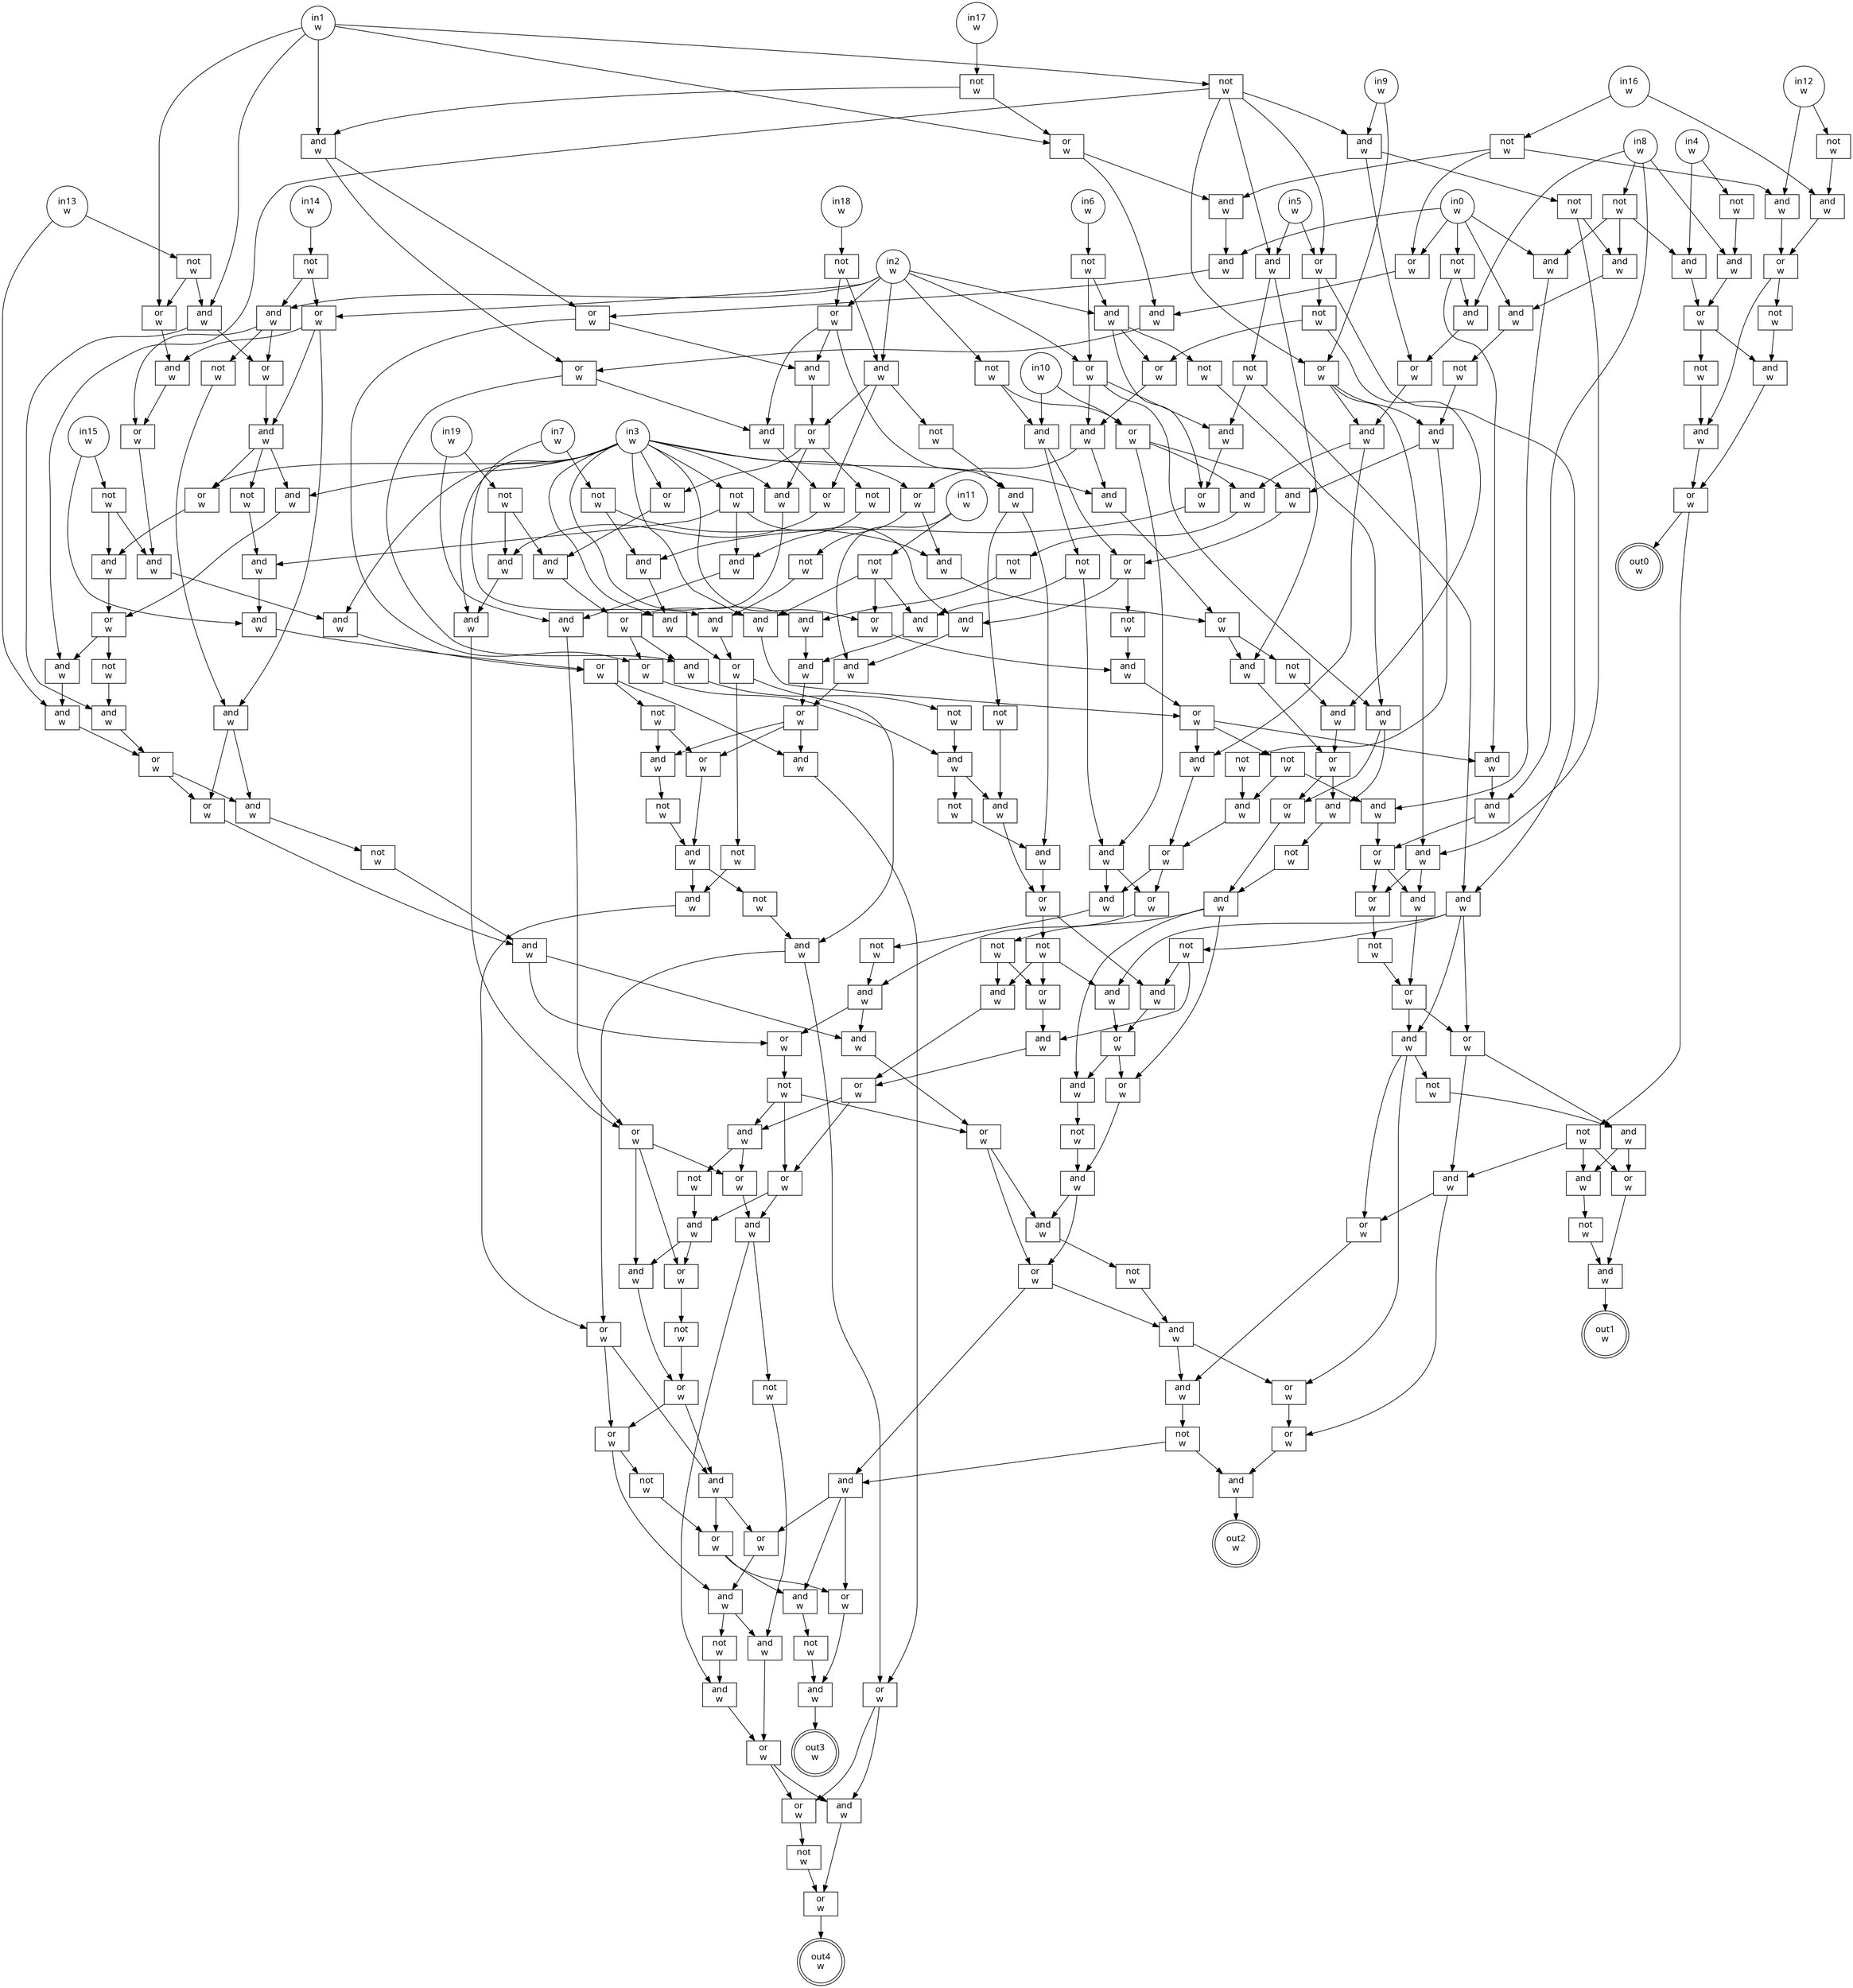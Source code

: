 digraph circuit{
	node [style = filled, fillcolor = white,shape=rect, fontname=geneva]
	g0 [label="in0\nw",shape=circle,fillcolor=white]
	g1 [label="in1\nw",shape=circle,fillcolor=white]
	g2 [label="in2\nw",shape=circle,fillcolor=white]
	g3 [label="in3\nw",shape=circle,fillcolor=white]
	g4 [label="in4\nw",shape=circle,fillcolor=white]
	g5 [label="in5\nw",shape=circle,fillcolor=white]
	g6 [label="in6\nw",shape=circle,fillcolor=white]
	g7 [label="in7\nw",shape=circle,fillcolor=white]
	g8 [label="in8\nw",shape=circle,fillcolor=white]
	g9 [label="in9\nw",shape=circle,fillcolor=white]
	g10 [label="in10\nw",shape=circle,fillcolor=white]
	g11 [label="in11\nw",shape=circle,fillcolor=white]
	g12 [label="in12\nw",shape=circle,fillcolor=white]
	g13 [label="in13\nw",shape=circle,fillcolor=white]
	g14 [label="in14\nw",shape=circle,fillcolor=white]
	g15 [label="in15\nw",shape=circle,fillcolor=white]
	g16 [label="in16\nw",shape=circle,fillcolor=white]
	g17 [label="in17\nw",shape=circle,fillcolor=white]
	g18 [label="in18\nw",shape=circle,fillcolor=white]
	g19 [label="in19\nw",shape=circle,fillcolor=white]
	g20 [label="not\nw",fillcolor=white]
	g21 [label="not\nw",fillcolor=white]
	g22 [label="not\nw",fillcolor=white]
	g23 [label="not\nw",fillcolor=white]
	g24 [label="not\nw",fillcolor=white]
	g25 [label="not\nw",fillcolor=white]
	g26 [label="not\nw",fillcolor=white]
	g27 [label="and\nw",fillcolor=white]
	g28 [label="not\nw",fillcolor=white]
	g29 [label="and\nw",fillcolor=white]
	g30 [label="or\nw",fillcolor=white]
	g31 [label="not\nw",fillcolor=white]
	g32 [label="not\nw",fillcolor=white]
	g33 [label="not\nw",fillcolor=white]
	g34 [label="not\nw",fillcolor=white]
	g35 [label="not\nw",fillcolor=white]
	g36 [label="and\nw",fillcolor=white]
	g37 [label="not\nw",fillcolor=white]
	g38 [label="and\nw",fillcolor=white]
	g39 [label="or\nw",fillcolor=white]
	g40 [label="and\nw",fillcolor=white]
	g41 [label="not\nw",fillcolor=white]
	g42 [label="and\nw",fillcolor=white]
	g43 [label="or\nw",fillcolor=white]
	g44 [label="not\nw",fillcolor=white]
	g45 [label="or\nw",fillcolor=white]
	g46 [label="and\nw",fillcolor=white]
	g47 [label="not\nw",fillcolor=white]
	g48 [label="and\nw",fillcolor=white]
	g49 [label="not\nw",fillcolor=white]
	g50 [label="or\nw",fillcolor=white]
	g51 [label="and\nw",fillcolor=white]
	g52 [label="and\nw",fillcolor=white]
	g53 [label="not\nw",fillcolor=white]
	g54 [label="or\nw",fillcolor=white]
	g55 [label="and\nw",fillcolor=white]
	g56 [label="not\nw",fillcolor=white]
	g57 [label="or\nw",fillcolor=white]
	g58 [label="and\nw",fillcolor=white]
	g59 [label="not\nw",fillcolor=white]
	g60 [label="and\nw",fillcolor=white]
	g61 [label="not\nw",fillcolor=white]
	g62 [label="or\nw",fillcolor=white]
	g63 [label="and\nw",fillcolor=white]
	g64 [label="not\nw",fillcolor=white]
	g65 [label="and\nw",fillcolor=white]
	g66 [label="and\nw",fillcolor=white]
	g67 [label="or\nw",fillcolor=white]
	g68 [label="and\nw",fillcolor=white]
	g69 [label="and\nw",fillcolor=white]
	g70 [label="and\nw",fillcolor=white]
	g71 [label="or\nw",fillcolor=white]
	g72 [label="and\nw",fillcolor=white]
	g73 [label="or\nw",fillcolor=white]
	g74 [label="and\nw",fillcolor=white]
	g75 [label="and\nw",fillcolor=white]
	g76 [label="or\nw",fillcolor=white]
	g77 [label="not\nw",fillcolor=white]
	g78 [label="not\nw",fillcolor=white]
	g79 [label="and\nw",fillcolor=white]
	g80 [label="and\nw",fillcolor=white]
	g81 [label="and\nw",fillcolor=white]
	g82 [label="or\nw",fillcolor=white]
	g83 [label="and\nw",fillcolor=white]
	g84 [label="or\nw",fillcolor=white]
	g85 [label="and\nw",fillcolor=white]
	g86 [label="and\nw",fillcolor=white]
	g87 [label="or\nw",fillcolor=white]
	g88 [label="not\nw",fillcolor=white]
	g89 [label="not\nw",fillcolor=white]
	g90 [label="or\nw",fillcolor=white]
	g91 [label="not\nw",fillcolor=white]
	g92 [label="or\nw",fillcolor=white]
	g93 [label="and\nw",fillcolor=white]
	g94 [label="and\nw",fillcolor=white]
	g95 [label="or\nw",fillcolor=white]
	g96 [label="and\nw",fillcolor=white]
	g97 [label="or\nw",fillcolor=white]
	g98 [label="not\nw",fillcolor=white]
	g99 [label="not\nw",fillcolor=white]
	g100 [label="and\nw",fillcolor=white]
	g101 [label="and\nw",fillcolor=white]
	g102 [label="and\nw",fillcolor=white]
	g103 [label="and\nw",fillcolor=white]
	g104 [label="or\nw",fillcolor=white]
	g105 [label="or\nw",fillcolor=white]
	g106 [label="and\nw",fillcolor=white]
	g107 [label="not\nw",fillcolor=white]
	g108 [label="and\nw",fillcolor=white]
	g109 [label="not\nw",fillcolor=white]
	g110 [label="not\nw",fillcolor=white]
	g111 [label="and\nw",fillcolor=white]
	g112 [label="not\nw",fillcolor=white]
	g113 [label="and\nw",fillcolor=white]
	g114 [label="or\nw",fillcolor=white]
	g115 [label="and\nw",fillcolor=white]
	g116 [label="and\nw",fillcolor=white]
	g117 [label="or\nw",fillcolor=white]
	g118 [label="not\nw",fillcolor=white]
	g119 [label="or\nw",fillcolor=white]
	g120 [label="and\nw",fillcolor=white]
	g121 [label="not\nw",fillcolor=white]
	g122 [label="and\nw",fillcolor=white]
	g123 [label="and\nw",fillcolor=white]
	g124 [label="and\nw",fillcolor=white]
	g125 [label="and\nw",fillcolor=white]
	g126 [label="or\nw",fillcolor=white]
	g127 [label="and\nw",fillcolor=white]
	g128 [label="not\nw",fillcolor=white]
	g129 [label="or\nw",fillcolor=white]
	g130 [label="and\nw",fillcolor=white]
	g131 [label="and\nw",fillcolor=white]
	g132 [label="not\nw",fillcolor=white]
	g133 [label="and\nw",fillcolor=white]
	g134 [label="and\nw",fillcolor=white]
	g135 [label="or\nw",fillcolor=white]
	g136 [label="and\nw",fillcolor=white]
	g137 [label="and\nw",fillcolor=white]
	g138 [label="not\nw",fillcolor=white]
	g139 [label="and\nw",fillcolor=white]
	g140 [label="or\nw",fillcolor=white]
	g141 [label="not\nw",fillcolor=white]
	g142 [label="not\nw",fillcolor=white]
	g143 [label="and\nw",fillcolor=white]
	g144 [label="and\nw",fillcolor=white]
	g145 [label="and\nw",fillcolor=white]
	g146 [label="and\nw",fillcolor=white]
	g147 [label="or\nw",fillcolor=white]
	g148 [label="and\nw",fillcolor=white]
	g149 [label="or\nw",fillcolor=white]
	g150 [label="or\nw",fillcolor=white]
	g151 [label="and\nw",fillcolor=white]
	g152 [label="and\nw",fillcolor=white]
	g153 [label="or\nw",fillcolor=white]
	g154 [label="not\nw",fillcolor=white]
	g155 [label="and\nw",fillcolor=white]
	g156 [label="and\nw",fillcolor=white]
	g157 [label="or\nw",fillcolor=white]
	g158 [label="or\nw",fillcolor=white]
	g159 [label="and\nw",fillcolor=white]
	g160 [label="or\nw",fillcolor=white]
	g161 [label="and\nw",fillcolor=white]
	g162 [label="not\nw",fillcolor=white]
	g163 [label="and\nw",fillcolor=white]
	g164 [label="and\nw",fillcolor=white]
	g165 [label="not\nw",fillcolor=white]
	g166 [label="and\nw",fillcolor=white]
	g167 [label="or\nw",fillcolor=white]
	g168 [label="and\nw",fillcolor=white]
	g169 [label="not\nw",fillcolor=white]
	g170 [label="and\nw",fillcolor=white]
	g171 [label="or\nw",fillcolor=white]
	g172 [label="or\nw",fillcolor=white]
	g173 [label="and\nw",fillcolor=white]
	g174 [label="not\nw",fillcolor=white]
	g175 [label="and\nw",fillcolor=white]
	g176 [label="or\nw",fillcolor=white]
	g177 [label="and\nw",fillcolor=white]
	g178 [label="and\nw",fillcolor=white]
	g179 [label="or\nw",fillcolor=white]
	g180 [label="and\nw",fillcolor=white]
	g181 [label="or\nw",fillcolor=white]
	g182 [label="and\nw",fillcolor=white]
	g183 [label="and\nw",fillcolor=white]
	g184 [label="or\nw",fillcolor=white]
	g185 [label="not\nw",fillcolor=white]
	g186 [label="and\nw",fillcolor=white]
	g187 [label="and\nw",fillcolor=white]
	g188 [label="or\nw",fillcolor=white]
	g189 [label="or\nw",fillcolor=white]
	g190 [label="not\nw",fillcolor=white]
	g191 [label="and\nw",fillcolor=white]
	g192 [label="or\nw",fillcolor=white]
	g193 [label="or\nw",fillcolor=white]
	g194 [label="and\nw",fillcolor=white]
	g195 [label="and\nw",fillcolor=white]
	g196 [label="or\nw",fillcolor=white]
	g197 [label="not\nw",fillcolor=white]
	g198 [label="and\nw",fillcolor=white]
	g199 [label="or\nw",fillcolor=white]
	g200 [label="and\nw",fillcolor=white]
	g201 [label="not\nw",fillcolor=white]
	g202 [label="and\nw",fillcolor=white]
	g203 [label="and\nw",fillcolor=white]
	g204 [label="or\nw",fillcolor=white]
	g205 [label="and\nw",fillcolor=white]
	g206 [label="and\nw",fillcolor=white]
	g207 [label="or\nw",fillcolor=white]
	g208 [label="and\nw",fillcolor=white]
	g209 [label="not\nw",fillcolor=white]
	g210 [label="or\nw",fillcolor=white]
	g211 [label="and\nw",fillcolor=white]
	g212 [label="and\nw",fillcolor=white]
	g213 [label="or\nw",fillcolor=white]
	g214 [label="not\nw",fillcolor=white]
	g215 [label="or\nw",fillcolor=white]
	g216 [label="and\nw",fillcolor=white]
	g217 [label="not\nw",fillcolor=white]
	g218 [label="or\nw",fillcolor=white]
	g219 [label="and\nw",fillcolor=white]
	g220 [label="or\nw",fillcolor=white]
	g221 [label="or\nw",fillcolor=white]
	g222 [label="and\nw",fillcolor=white]
	g223 [label="not\nw",fillcolor=white]
	g224 [label="and\nw",fillcolor=white]
	g225 [label="and\nw",fillcolor=white]
	g226 [label="or\nw",fillcolor=white]
	g227 [label="and\nw",fillcolor=white]
	g228 [label="or\nw",fillcolor=white]
	g229 [label="and\nw",fillcolor=white]
	g230 [label="not\nw",fillcolor=white]
	g231 [label="not\nw",fillcolor=white]
	g232 [label="and\nw",fillcolor=white]
	g233 [label="or\nw",fillcolor=white]
	g234 [label="not\nw",fillcolor=white]
	g235 [label="and\nw",fillcolor=white]
	g236 [label="or\nw",fillcolor=white]
	g237 [label="and\nw",fillcolor=white]
	g238 [label="not\nw",fillcolor=white]
	g239 [label="and\nw",fillcolor=white]
	g240 [label="and\nw",fillcolor=white]
	g241 [label="or\nw",fillcolor=white]
	g242 [label="or\nw",fillcolor=white]
	g243 [label="and\nw",fillcolor=white]
	g244 [label="not\nw",fillcolor=white]
	g245 [label="and\nw",fillcolor=white]
	g246 [label="and\nw",fillcolor=white]
	g247 [label="not\nw",fillcolor=white]
	g248 [label="and\nw",fillcolor=white]
	g249 [label="or\nw",fillcolor=white]
	g250 [label="or\nw",fillcolor=white]
	g251 [label="not\nw",fillcolor=white]
	g252 [label="and\nw",fillcolor=white]
	g253 [label="or\nw",fillcolor=white]
	g254 [label="and\nw",fillcolor=white]
	g255 [label="not\nw",fillcolor=white]
	g256 [label="or\nw",fillcolor=white]
	g257 [label="and\nw",fillcolor=white]
	g258 [label="or\nw",fillcolor=white]
	g259 [label="and\nw",fillcolor=white]
	g260 [label="and\nw",fillcolor=white]
	g261 [label="not\nw",fillcolor=white]
	g262 [label="and\nw",fillcolor=white]
	g263 [label="or\nw",fillcolor=white]
	g264 [label="and\nw",fillcolor=white]
	g265 [label="or\nw",fillcolor=white]
	g266 [label="or\nw",fillcolor=white]
	g267 [label="not\nw",fillcolor=white]
	g268 [label="and\nw",fillcolor=white]
	g269 [label="or\nw",fillcolor=white]
	g270 [label="out0\nw",shape=doublecircle,fillcolor=white]
	g271 [label="out1\nw",shape=doublecircle,fillcolor=white]
	g272 [label="out2\nw",shape=doublecircle,fillcolor=white]
	g273 [label="out3\nw",shape=doublecircle,fillcolor=white]
	g274 [label="out4\nw",shape=doublecircle,fillcolor=white]
	edge [fontname=Geneva,fontcolor=forestgreen]
	g0->g131
	g0->g144
	g0->g146
	g0->g158
	g0->g185
	g1->g67
	g1->g69
	g1->g70
	g1->g82
	g1->g89
	g2->g48
	g2->g50
	g2->g52
	g2->g54
	g2->g57
	g2->g58
	g2->g61
	g3->g45
	g3->g46
	g3->g47
	g3->g73
	g3->g75
	g3->g86
	g3->g94
	g3->g95
	g3->g116
	g3->g150
	g3->g152
	g3->g183
	g3->g239
	g4->g36
	g4->g37
	g5->g90
	g5->g102
	g6->g35
	g7->g34
	g7->g100
	g8->g33
	g8->g38
	g8->g187
	g8->g203
	g9->g119
	g9->g120
	g10->g62
	g10->g63
	g11->g32
	g11->g137
	g12->g27
	g12->g28
	g13->g26
	g13->g125
	g14->g25
	g15->g24
	g15->g80
	g16->g23
	g16->g29
	g17->g22
	g18->g21
	g19->g20
	g19->g156
	g20->g151
	g20->g182
	g21->g52
	g21->g54
	g22->g67
	g22->g69
	g23->g27
	g23->g68
	g23->g158
	g24->g74
	g24->g85
	g25->g57
	g25->g58
	g26->g70
	g26->g82
	g27->g30
	g28->g29
	g29->g30
	g30->g31
	g30->g42
	g31->g40
	g32->g45
	g32->g46
	g32->g66
	g33->g36
	g33->g122
	g33->g144
	g34->g96
	g34->g115
	g35->g48
	g35->g50
	g36->g39
	g37->g38
	g38->g39
	g39->g40
	g39->g41
	g40->g43
	g41->g42
	g42->g43
	g43->g44
	g43->g270
	g44->g194
	g44->g199
	g44->g200
	g45->g139
	g46->g140
	g47->g79
	g47->g136
	g47->g155
	g48->g49
	g48->g92
	g48->g114
	g49->g51
	g50->g51
	g50->g93
	g50->g113
	g51->g105
	g51->g106
	g52->g53
	g52->g149
	g52->g181
	g53->g55
	g54->g55
	g54->g148
	g54->g180
	g55->g56
	g55->g166
	g56->g164
	g57->g60
	g57->g72
	g57->g83
	g58->g59
	g58->g71
	g58->g84
	g59->g60
	g60->g127
	g60->g129
	g61->g62
	g61->g63
	g62->g65
	g62->g134
	g62->g237
	g63->g64
	g63->g135
	g64->g65
	g64->g66
	g65->g208
	g65->g210
	g66->g240
	g67->g68
	g67->g159
	g68->g146
	g69->g147
	g69->g160
	g70->g71
	g70->g81
	g71->g72
	g72->g73
	g72->g75
	g72->g78
	g73->g74
	g74->g76
	g75->g76
	g76->g77
	g76->g124
	g77->g81
	g78->g79
	g79->g80
	g80->g87
	g81->g126
	g82->g83
	g83->g84
	g84->g85
	g85->g86
	g86->g87
	g87->g88
	g87->g264
	g88->g242
	g88->g243
	g89->g90
	g89->g102
	g89->g119
	g89->g120
	g89->g124
	g90->g91
	g90->g111
	g91->g92
	g91->g101
	g92->g93
	g93->g94
	g93->g95
	g94->g97
	g95->g96
	g95->g99
	g96->g97
	g97->g98
	g97->g103
	g98->g101
	g99->g100
	g100->g117
	g101->g104
	g102->g103
	g102->g110
	g103->g104
	g104->g105
	g104->g106
	g105->g108
	g106->g107
	g107->g108
	g108->g109
	g108->g172
	g108->g173
	g109->g176
	g109->g178
	g110->g111
	g110->g113
	g111->g112
	g111->g170
	g111->g193
	g111->g195
	g112->g168
	g112->g177
	g113->g114
	g114->g115
	g115->g116
	g116->g117
	g117->g118
	g117->g248
	g118->g246
	g119->g123
	g119->g133
	g119->g205
	g120->g121
	g120->g204
	g121->g122
	g121->g123
	g122->g131
	g123->g189
	g123->g191
	g124->g125
	g125->g126
	g126->g127
	g126->g129
	g127->g128
	g128->g130
	g129->g130
	g130->g212
	g130->g213
	g131->g132
	g132->g133
	g133->g134
	g133->g142
	g134->g135
	g135->g136
	g135->g138
	g136->g137
	g137->g241
	g138->g139
	g139->g140
	g140->g141
	g140->g186
	g140->g206
	g141->g143
	g141->g145
	g142->g143
	g143->g207
	g144->g145
	g145->g188
	g146->g147
	g147->g148
	g147->g157
	g148->g149
	g149->g150
	g149->g152
	g149->g154
	g150->g151
	g151->g153
	g152->g153
	g153->g157
	g153->g161
	g154->g155
	g155->g156
	g156->g184
	g157->g163
	g158->g159
	g159->g160
	g160->g161
	g160->g180
	g161->g162
	g162->g163
	g163->g164
	g163->g165
	g164->g167
	g165->g166
	g166->g167
	g167->g168
	g167->g169
	g168->g171
	g169->g170
	g169->g176
	g169->g178
	g170->g171
	g171->g172
	g171->g173
	g172->g175
	g173->g174
	g174->g175
	g175->g216
	g175->g218
	g176->g177
	g177->g179
	g178->g179
	g179->g226
	g179->g227
	g180->g181
	g181->g182
	g182->g183
	g183->g184
	g184->g228
	g184->g233
	g184->g235
	g185->g186
	g185->g203
	g186->g187
	g187->g188
	g188->g189
	g188->g191
	g189->g190
	g190->g192
	g191->g192
	g192->g193
	g192->g195
	g193->g194
	g193->g198
	g194->g196
	g194->g221
	g195->g196
	g195->g197
	g195->g220
	g196->g222
	g197->g198
	g198->g199
	g198->g200
	g199->g202
	g200->g201
	g201->g202
	g202->g271
	g203->g204
	g204->g205
	g205->g206
	g205->g237
	g206->g207
	g207->g208
	g207->g210
	g208->g209
	g209->g211
	g210->g211
	g211->g212
	g211->g213
	g212->g215
	g213->g214
	g214->g215
	g214->g226
	g214->g227
	g215->g216
	g215->g218
	g216->g217
	g217->g219
	g218->g219
	g218->g225
	g219->g220
	g219->g222
	g220->g221
	g221->g224
	g222->g223
	g223->g224
	g223->g225
	g224->g272
	g225->g254
	g225->g256
	g225->g258
	g226->g229
	g226->g232
	g227->g228
	g227->g231
	g228->g229
	g229->g230
	g229->g262
	g230->g260
	g231->g232
	g232->g233
	g232->g235
	g233->g234
	g234->g236
	g235->g236
	g236->g250
	g236->g252
	g237->g238
	g238->g239
	g239->g240
	g240->g241
	g241->g242
	g241->g243
	g241->g264
	g242->g245
	g243->g244
	g244->g245
	g245->g246
	g245->g247
	g246->g249
	g247->g248
	g248->g249
	g248->g265
	g249->g250
	g249->g252
	g250->g251
	g250->g259
	g251->g253
	g252->g253
	g252->g258
	g253->g254
	g253->g256
	g254->g255
	g255->g257
	g256->g257
	g257->g273
	g258->g259
	g259->g260
	g259->g261
	g260->g263
	g261->g262
	g262->g263
	g263->g266
	g263->g268
	g264->g265
	g265->g266
	g265->g268
	g266->g267
	g267->g269
	g268->g269
	g269->g274
}